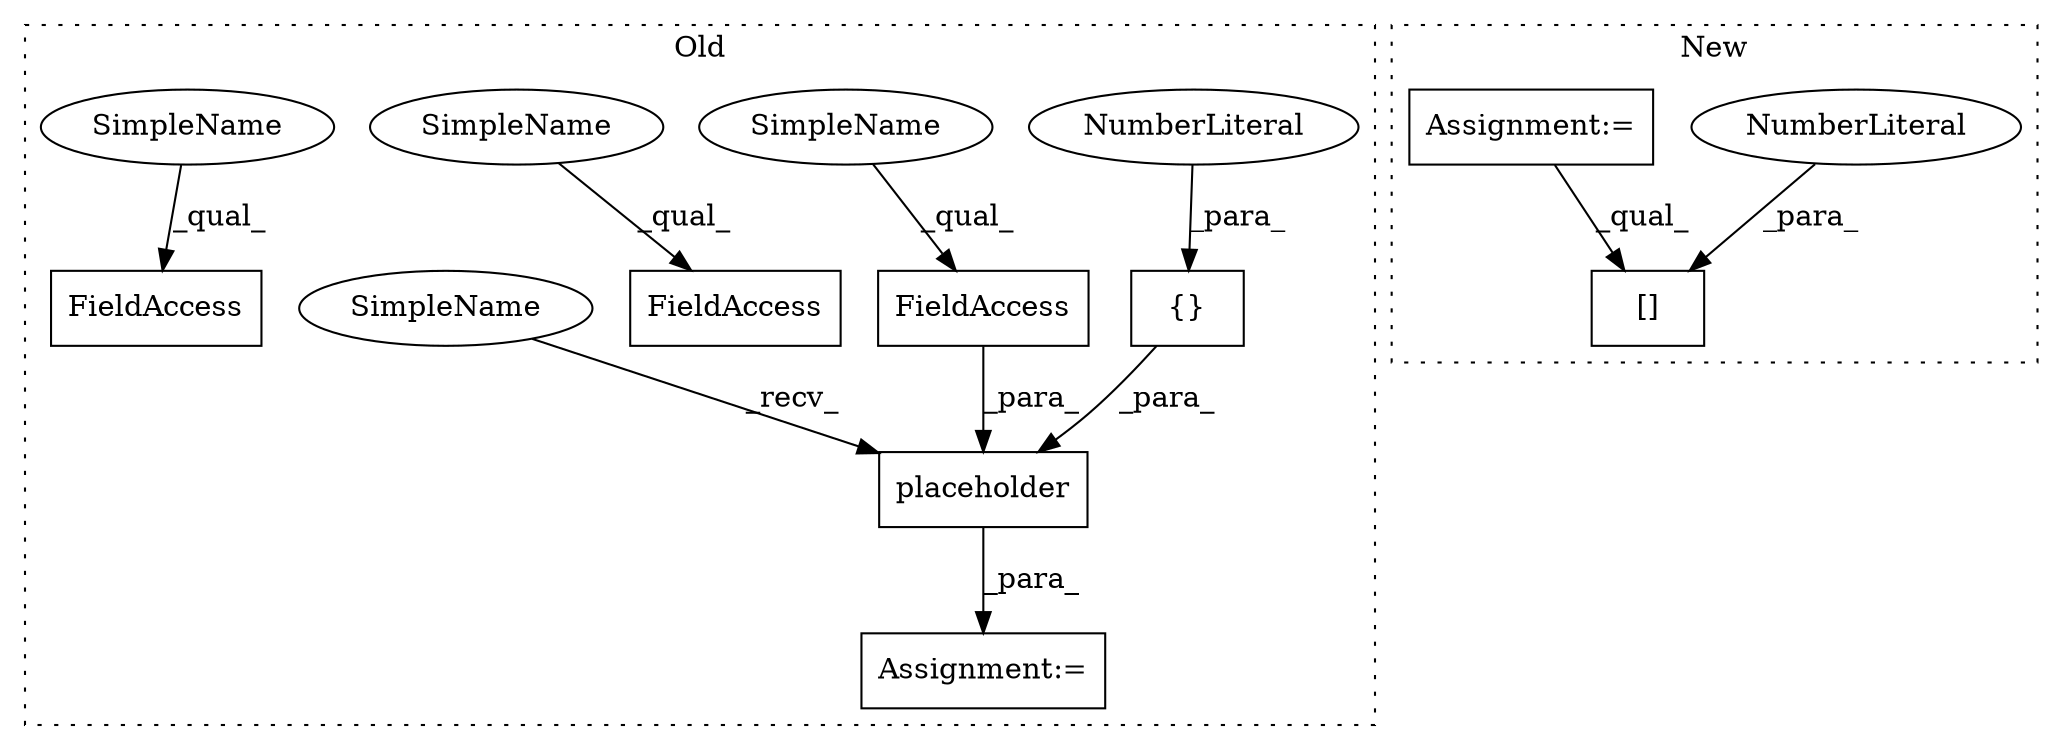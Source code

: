 digraph G {
subgraph cluster0 {
1 [label="placeholder" a="32" s="516,572" l="12,1" shape="box"];
3 [label="FieldAccess" a="22" s="528" l="18" shape="box"];
4 [label="Assignment:=" a="7" s="504" l="1" shape="box"];
5 [label="FieldAccess" a="22" s="406" l="18" shape="box"];
7 [label="FieldAccess" a="22" s="373" l="18" shape="box"];
8 [label="{}" a="4" s="556,571" l="1,1" shape="box"];
9 [label="NumberLiteral" a="34" s="570" l="1" shape="ellipse"];
11 [label="SimpleName" a="42" s="528" l="10" shape="ellipse"];
12 [label="SimpleName" a="42" s="373" l="10" shape="ellipse"];
13 [label="SimpleName" a="42" s="505" l="10" shape="ellipse"];
14 [label="SimpleName" a="42" s="406" l="10" shape="ellipse"];
label = "Old";
style="dotted";
}
subgraph cluster1 {
2 [label="[]" a="2" s="703,734" l="30,1" shape="box"];
6 [label="NumberLiteral" a="34" s="733" l="1" shape="ellipse"];
10 [label="Assignment:=" a="7" s="557" l="1" shape="box"];
label = "New";
style="dotted";
}
1 -> 4 [label="_para_"];
3 -> 1 [label="_para_"];
6 -> 2 [label="_para_"];
8 -> 1 [label="_para_"];
9 -> 8 [label="_para_"];
10 -> 2 [label="_qual_"];
11 -> 3 [label="_qual_"];
12 -> 7 [label="_qual_"];
13 -> 1 [label="_recv_"];
14 -> 5 [label="_qual_"];
}